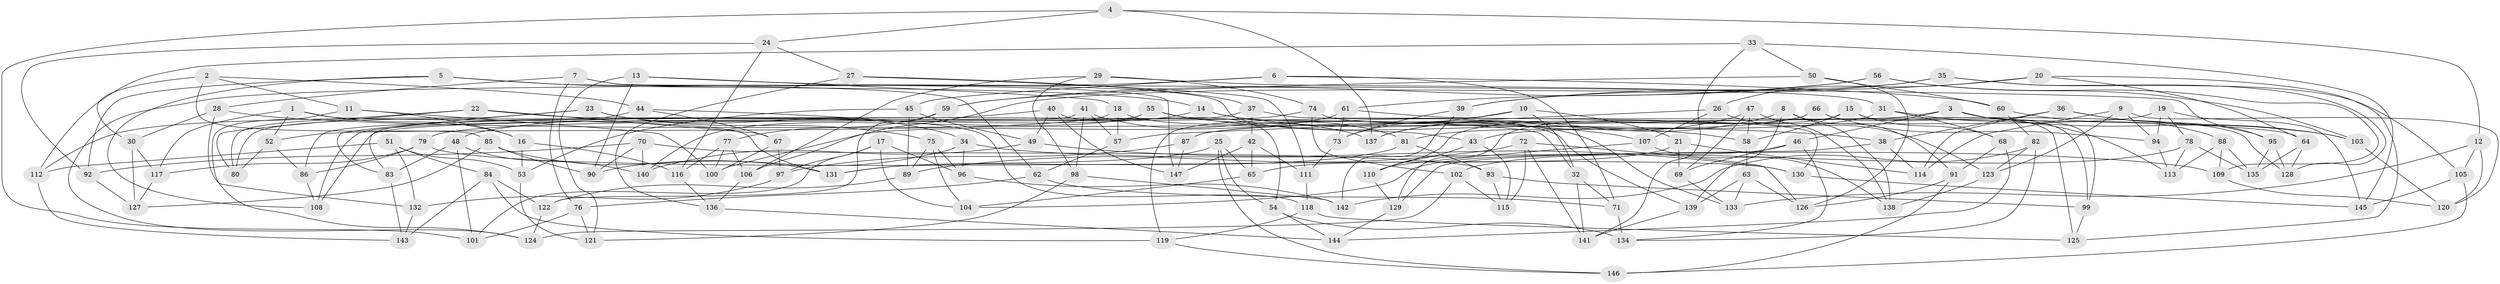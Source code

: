 // coarse degree distribution, {6: 0.4845360824742268, 4: 0.4742268041237113, 5: 0.030927835051546393, 3: 0.010309278350515464}
// Generated by graph-tools (version 1.1) at 2025/52/02/27/25 19:52:26]
// undirected, 147 vertices, 294 edges
graph export_dot {
graph [start="1"]
  node [color=gray90,style=filled];
  1;
  2;
  3;
  4;
  5;
  6;
  7;
  8;
  9;
  10;
  11;
  12;
  13;
  14;
  15;
  16;
  17;
  18;
  19;
  20;
  21;
  22;
  23;
  24;
  25;
  26;
  27;
  28;
  29;
  30;
  31;
  32;
  33;
  34;
  35;
  36;
  37;
  38;
  39;
  40;
  41;
  42;
  43;
  44;
  45;
  46;
  47;
  48;
  49;
  50;
  51;
  52;
  53;
  54;
  55;
  56;
  57;
  58;
  59;
  60;
  61;
  62;
  63;
  64;
  65;
  66;
  67;
  68;
  69;
  70;
  71;
  72;
  73;
  74;
  75;
  76;
  77;
  78;
  79;
  80;
  81;
  82;
  83;
  84;
  85;
  86;
  87;
  88;
  89;
  90;
  91;
  92;
  93;
  94;
  95;
  96;
  97;
  98;
  99;
  100;
  101;
  102;
  103;
  104;
  105;
  106;
  107;
  108;
  109;
  110;
  111;
  112;
  113;
  114;
  115;
  116;
  117;
  118;
  119;
  120;
  121;
  122;
  123;
  124;
  125;
  126;
  127;
  128;
  129;
  130;
  131;
  132;
  133;
  134;
  135;
  136;
  137;
  138;
  139;
  140;
  141;
  142;
  143;
  144;
  145;
  146;
  147;
  1 -- 117;
  1 -- 52;
  1 -- 16;
  1 -- 131;
  2 -- 85;
  2 -- 44;
  2 -- 11;
  2 -- 30;
  3 -- 46;
  3 -- 103;
  3 -- 99;
  3 -- 87;
  4 -- 137;
  4 -- 12;
  4 -- 101;
  4 -- 24;
  5 -- 62;
  5 -- 108;
  5 -- 14;
  5 -- 92;
  6 -- 71;
  6 -- 60;
  6 -- 124;
  6 -- 45;
  7 -- 147;
  7 -- 76;
  7 -- 28;
  7 -- 43;
  8 -- 139;
  8 -- 91;
  8 -- 138;
  8 -- 137;
  9 -- 94;
  9 -- 114;
  9 -- 120;
  9 -- 123;
  10 -- 21;
  10 -- 32;
  10 -- 73;
  10 -- 119;
  11 -- 100;
  11 -- 124;
  11 -- 16;
  12 -- 105;
  12 -- 120;
  12 -- 133;
  13 -- 121;
  13 -- 18;
  13 -- 90;
  13 -- 95;
  14 -- 133;
  14 -- 48;
  14 -- 107;
  15 -- 129;
  15 -- 68;
  15 -- 58;
  15 -- 99;
  16 -- 53;
  16 -- 116;
  17 -- 97;
  17 -- 96;
  17 -- 104;
  17 -- 101;
  18 -- 52;
  18 -- 139;
  18 -- 57;
  19 -- 87;
  19 -- 145;
  19 -- 94;
  19 -- 78;
  20 -- 39;
  20 -- 26;
  20 -- 64;
  20 -- 125;
  21 -- 69;
  21 -- 114;
  21 -- 65;
  22 -- 112;
  22 -- 80;
  22 -- 32;
  22 -- 67;
  23 -- 34;
  23 -- 75;
  23 -- 80;
  23 -- 83;
  24 -- 92;
  24 -- 27;
  24 -- 116;
  25 -- 54;
  25 -- 131;
  25 -- 65;
  25 -- 146;
  26 -- 123;
  26 -- 107;
  26 -- 57;
  27 -- 37;
  27 -- 111;
  27 -- 136;
  28 -- 38;
  28 -- 30;
  28 -- 132;
  29 -- 74;
  29 -- 31;
  29 -- 98;
  29 -- 106;
  30 -- 117;
  30 -- 127;
  31 -- 43;
  31 -- 68;
  31 -- 113;
  32 -- 141;
  32 -- 71;
  33 -- 141;
  33 -- 112;
  33 -- 145;
  33 -- 50;
  34 -- 109;
  34 -- 90;
  34 -- 96;
  35 -- 106;
  35 -- 39;
  35 -- 105;
  35 -- 128;
  36 -- 103;
  36 -- 114;
  36 -- 95;
  36 -- 38;
  37 -- 108;
  37 -- 130;
  37 -- 42;
  38 -- 114;
  38 -- 129;
  39 -- 142;
  39 -- 73;
  40 -- 54;
  40 -- 147;
  40 -- 49;
  40 -- 86;
  41 -- 83;
  41 -- 137;
  41 -- 98;
  41 -- 57;
  42 -- 65;
  42 -- 147;
  42 -- 111;
  43 -- 110;
  43 -- 115;
  44 -- 118;
  44 -- 80;
  44 -- 67;
  45 -- 89;
  45 -- 49;
  45 -- 53;
  46 -- 134;
  46 -- 69;
  46 -- 104;
  47 -- 137;
  47 -- 69;
  47 -- 138;
  47 -- 58;
  48 -- 140;
  48 -- 83;
  48 -- 101;
  49 -- 130;
  49 -- 140;
  50 -- 59;
  50 -- 126;
  50 -- 60;
  51 -- 84;
  51 -- 112;
  51 -- 132;
  51 -- 53;
  52 -- 80;
  52 -- 86;
  53 -- 121;
  54 -- 144;
  54 -- 134;
  55 -- 140;
  55 -- 108;
  55 -- 58;
  55 -- 81;
  56 -- 59;
  56 -- 61;
  56 -- 103;
  56 -- 109;
  57 -- 62;
  58 -- 63;
  59 -- 77;
  59 -- 122;
  60 -- 82;
  60 -- 88;
  61 -- 64;
  61 -- 73;
  61 -- 100;
  62 -- 76;
  62 -- 71;
  63 -- 133;
  63 -- 126;
  63 -- 139;
  64 -- 135;
  64 -- 128;
  65 -- 104;
  66 -- 94;
  66 -- 125;
  66 -- 81;
  66 -- 110;
  67 -- 97;
  67 -- 100;
  68 -- 91;
  68 -- 144;
  69 -- 133;
  70 -- 93;
  70 -- 92;
  70 -- 140;
  70 -- 90;
  71 -- 134;
  72 -- 89;
  72 -- 141;
  72 -- 126;
  72 -- 115;
  73 -- 111;
  74 -- 128;
  74 -- 79;
  74 -- 102;
  75 -- 104;
  75 -- 96;
  75 -- 89;
  76 -- 101;
  76 -- 121;
  77 -- 100;
  77 -- 106;
  77 -- 116;
  78 -- 113;
  78 -- 135;
  78 -- 102;
  79 -- 86;
  79 -- 130;
  79 -- 117;
  81 -- 93;
  81 -- 131;
  82 -- 134;
  82 -- 123;
  82 -- 142;
  83 -- 143;
  84 -- 143;
  84 -- 119;
  84 -- 122;
  85 -- 90;
  85 -- 131;
  85 -- 127;
  86 -- 108;
  87 -- 147;
  87 -- 97;
  88 -- 135;
  88 -- 113;
  88 -- 109;
  89 -- 122;
  91 -- 146;
  91 -- 126;
  92 -- 127;
  93 -- 99;
  93 -- 115;
  94 -- 113;
  95 -- 135;
  95 -- 128;
  96 -- 142;
  97 -- 132;
  98 -- 121;
  98 -- 142;
  99 -- 125;
  102 -- 115;
  102 -- 124;
  103 -- 120;
  105 -- 145;
  105 -- 146;
  106 -- 136;
  107 -- 110;
  107 -- 138;
  109 -- 120;
  110 -- 129;
  111 -- 118;
  112 -- 143;
  116 -- 136;
  117 -- 127;
  118 -- 119;
  118 -- 125;
  119 -- 146;
  122 -- 124;
  123 -- 138;
  129 -- 144;
  130 -- 145;
  132 -- 143;
  136 -- 144;
  139 -- 141;
}

